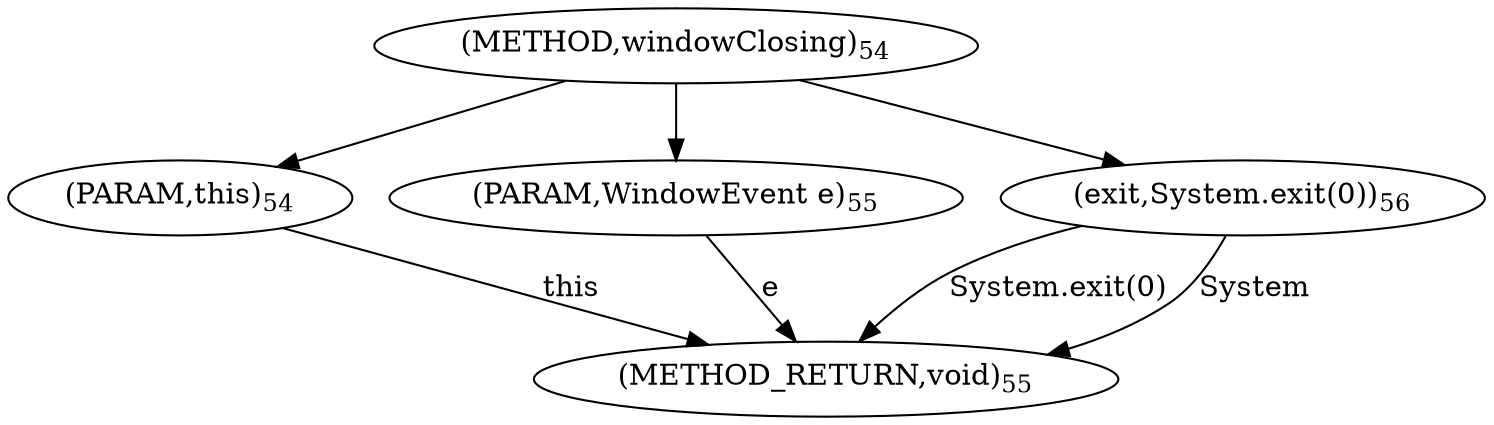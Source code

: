 digraph "windowClosing" {  
"1042" [label = <(METHOD,windowClosing)<SUB>54</SUB>> ]
"1052" [label = <(METHOD_RETURN,void)<SUB>55</SUB>> ]
"1043" [label = <(PARAM,this)<SUB>54</SUB>> ]
"1044" [label = <(PARAM,WindowEvent e)<SUB>55</SUB>> ]
"1046" [label = <(exit,System.exit(0))<SUB>56</SUB>> ]
"1046" [label = <(exit,System.exit(0))<SUB>56</SUB>> ]
"1046" [label = <(exit,System.exit(0))<SUB>56</SUB>> ]
  "1043" -> "1052"  [ label = "this"] 
  "1044" -> "1052"  [ label = "e"] 
  "1046" -> "1052"  [ label = "System.exit(0)"] 
  "1046" -> "1052"  [ label = "System"] 
  "1042" -> "1043" 
  "1042" -> "1044" 
  "1042" -> "1046" 
}
